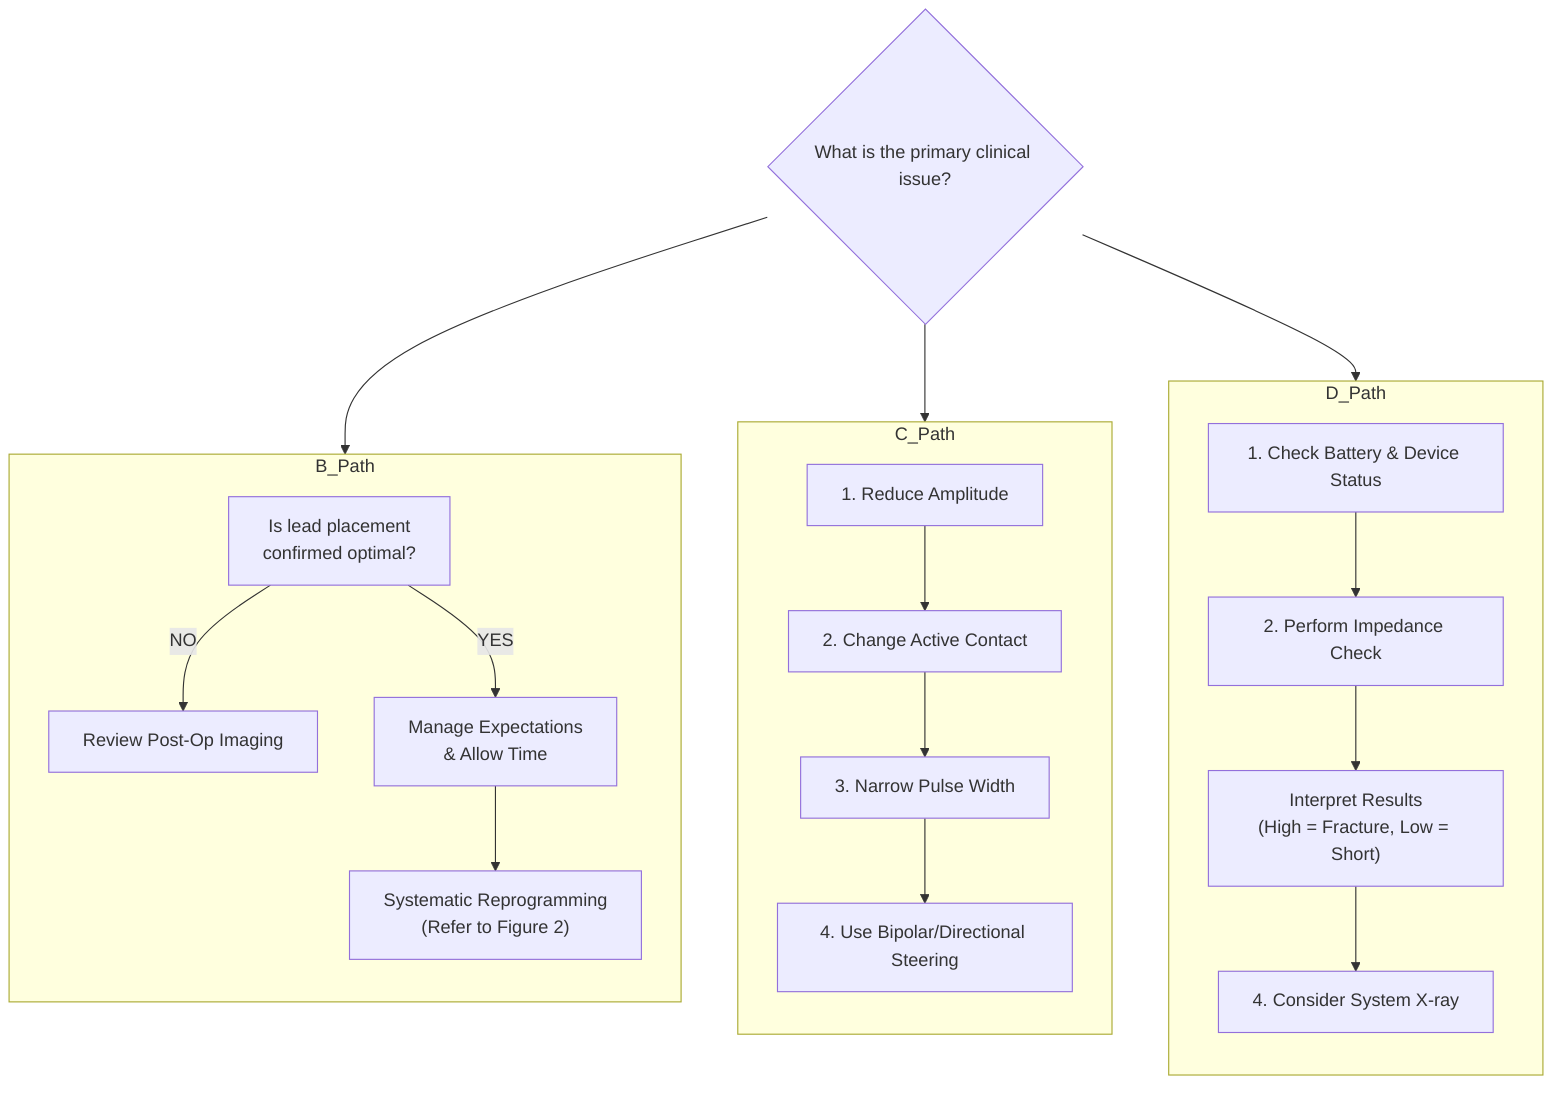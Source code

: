 graph TD

A{What is the primary clinical issue?}
A --> B_Path
A --> C_Path
A --> D_Path

subgraph B_Path
    direction TD
    B1["Is lead placement\nconfirmed optimal?"]
    B1 -->|NO| B2["Review Post-Op Imaging"]
    B1 -->|YES| B3["Manage Expectations\n& Allow Time"]
    B3 --> B4["Systematic Reprogramming\n(Refer to Figure 2)"]
end

subgraph C_Path
    direction TD
    C1["1. Reduce Amplitude"]
    C2["2. Change Active Contact"]
    C3["3. Narrow Pulse Width"]
    C4["4. Use Bipolar/Directional Steering"]
    C1 --> C2 --> C3 --> C4
end

subgraph D_Path
    direction TD
    D1["1. Check Battery & Device Status"]
    D2["2. Perform Impedance Check"]
    D3["Interpret Results\n(High = Fracture, Low = Short)"]
    D4["4. Consider System X-ray"]
    D1 --> D2 --> D3 --> D4
end